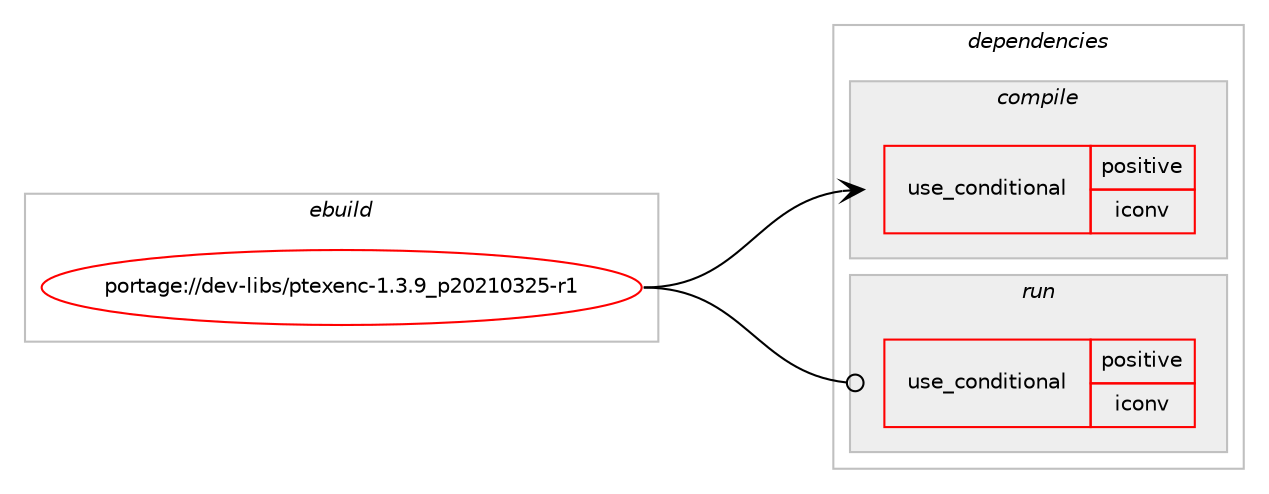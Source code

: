 digraph prolog {

# *************
# Graph options
# *************

newrank=true;
concentrate=true;
compound=true;
graph [rankdir=LR,fontname=Helvetica,fontsize=10,ranksep=1.5];#, ranksep=2.5, nodesep=0.2];
edge  [arrowhead=vee];
node  [fontname=Helvetica,fontsize=10];

# **********
# The ebuild
# **********

subgraph cluster_leftcol {
color=gray;
rank=same;
label=<<i>ebuild</i>>;
id [label="portage://dev-libs/ptexenc-1.3.9_p20210325-r1", color=red, width=4, href="../dev-libs/ptexenc-1.3.9_p20210325-r1.svg"];
}

# ****************
# The dependencies
# ****************

subgraph cluster_midcol {
color=gray;
label=<<i>dependencies</i>>;
subgraph cluster_compile {
fillcolor="#eeeeee";
style=filled;
label=<<i>compile</i>>;
subgraph cond27178 {
dependency57390 [label=<<TABLE BORDER="0" CELLBORDER="1" CELLSPACING="0" CELLPADDING="4"><TR><TD ROWSPAN="3" CELLPADDING="10">use_conditional</TD></TR><TR><TD>positive</TD></TR><TR><TD>iconv</TD></TR></TABLE>>, shape=none, color=red];
# *** BEGIN UNKNOWN DEPENDENCY TYPE (TODO) ***
# dependency57390 -> package_dependency(portage://dev-libs/ptexenc-1.3.9_p20210325-r1,install,no,virtual,libiconv,none,[,,],[],[])
# *** END UNKNOWN DEPENDENCY TYPE (TODO) ***

}
id:e -> dependency57390:w [weight=20,style="solid",arrowhead="vee"];
# *** BEGIN UNKNOWN DEPENDENCY TYPE (TODO) ***
# id -> package_dependency(portage://dev-libs/ptexenc-1.3.9_p20210325-r1,install,no,dev-libs,kpathsea,none,[,,],any_same_slot,[])
# *** END UNKNOWN DEPENDENCY TYPE (TODO) ***

}
subgraph cluster_compileandrun {
fillcolor="#eeeeee";
style=filled;
label=<<i>compile and run</i>>;
}
subgraph cluster_run {
fillcolor="#eeeeee";
style=filled;
label=<<i>run</i>>;
subgraph cond27179 {
dependency57391 [label=<<TABLE BORDER="0" CELLBORDER="1" CELLSPACING="0" CELLPADDING="4"><TR><TD ROWSPAN="3" CELLPADDING="10">use_conditional</TD></TR><TR><TD>positive</TD></TR><TR><TD>iconv</TD></TR></TABLE>>, shape=none, color=red];
# *** BEGIN UNKNOWN DEPENDENCY TYPE (TODO) ***
# dependency57391 -> package_dependency(portage://dev-libs/ptexenc-1.3.9_p20210325-r1,run,no,virtual,libiconv,none,[,,],[],[])
# *** END UNKNOWN DEPENDENCY TYPE (TODO) ***

}
id:e -> dependency57391:w [weight=20,style="solid",arrowhead="odot"];
# *** BEGIN UNKNOWN DEPENDENCY TYPE (TODO) ***
# id -> package_dependency(portage://dev-libs/ptexenc-1.3.9_p20210325-r1,run,no,dev-libs,kpathsea,none,[,,],any_same_slot,[])
# *** END UNKNOWN DEPENDENCY TYPE (TODO) ***

}
}

# **************
# The candidates
# **************

subgraph cluster_choices {
rank=same;
color=gray;
label=<<i>candidates</i>>;

}

}
